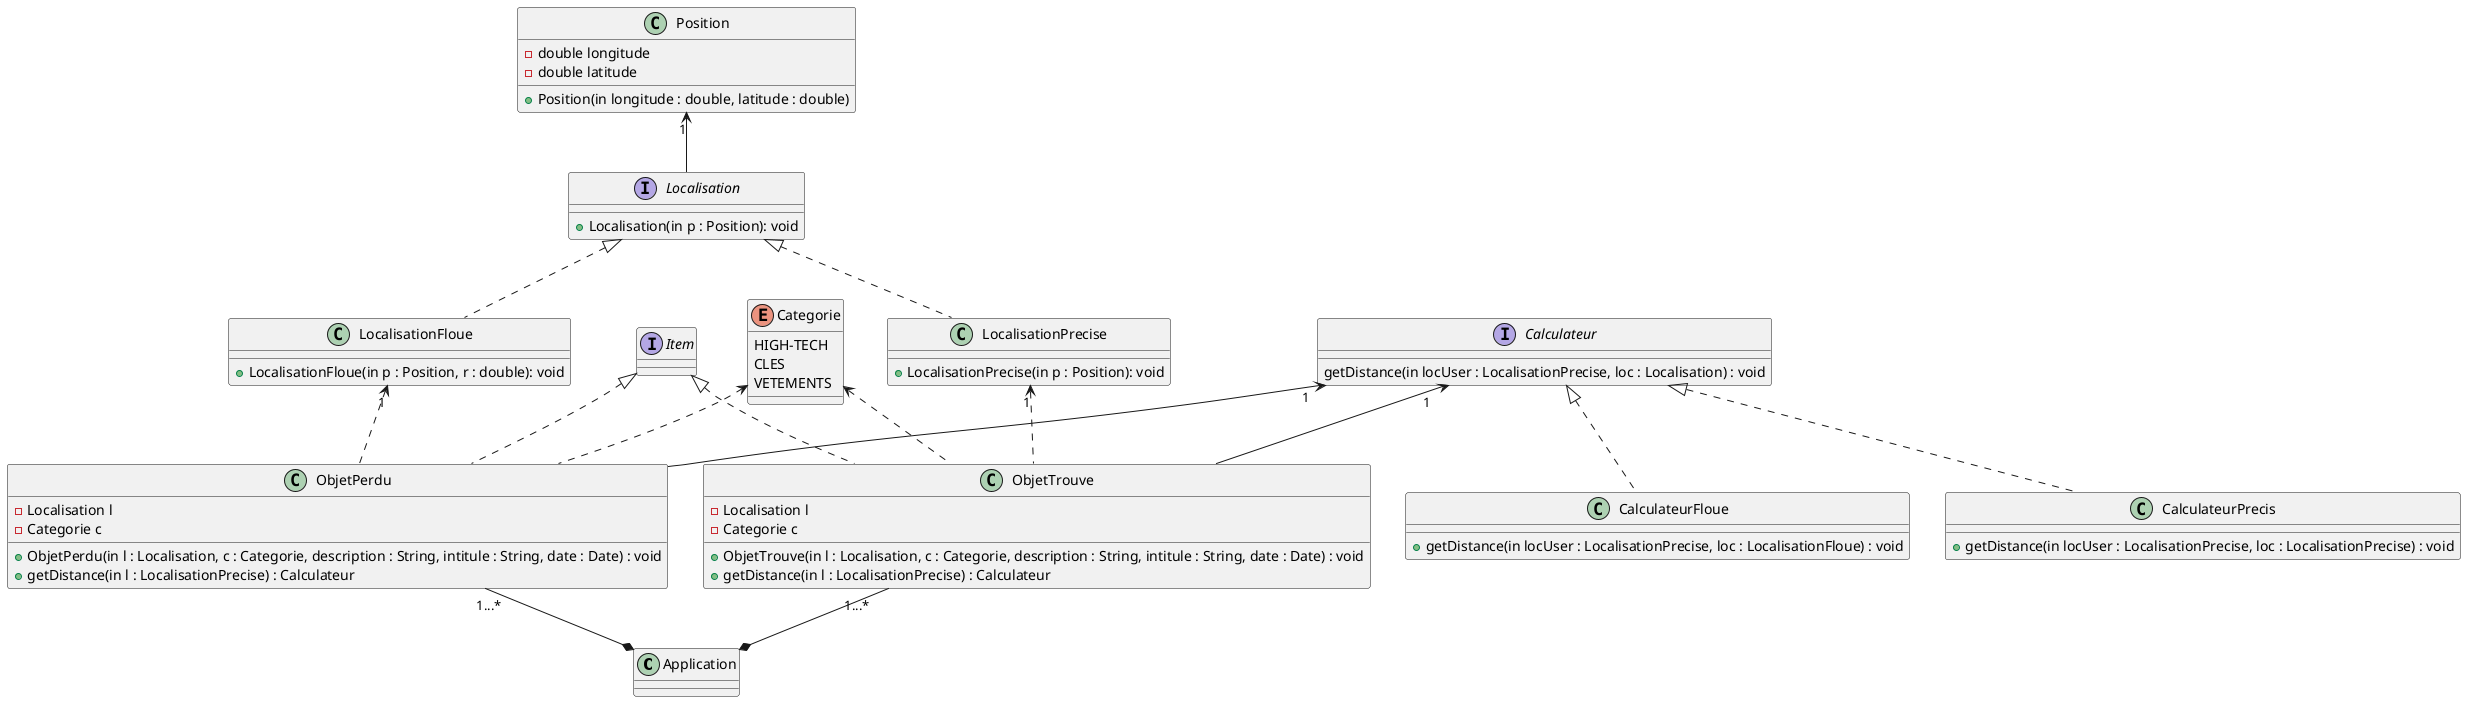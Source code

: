 @startuml
'https://plantuml.com/class-diagram

class Application
enum Categorie
{
    HIGH-TECH
    CLES
    VETEMENTS
}
interface Calculateur
{
    getDistance(in locUser : LocalisationPrecise, loc : Localisation) : void
}
class CalculateurFloue
{
    +getDistance(in locUser : LocalisationPrecise, loc : LocalisationFloue) : void
}
class CalculateurPrecis
{
    +getDistance(in locUser : LocalisationPrecise, loc : LocalisationPrecise) : void
}
interface Item
{
}
class ObjetTrouve
{
    -Localisation l
    -Categorie c
    +ObjetTrouve(in l : Localisation, c : Categorie, description : String, intitule : String, date : Date) : void
    +getDistance(in l : LocalisationPrecise) : Calculateur
}
class ObjetPerdu
{
    -Localisation l
    -Categorie c
    +ObjetPerdu(in l : Localisation, c : Categorie, description : String, intitule : String, date : Date) : void
    +getDistance(in l : LocalisationPrecise) : Calculateur
}
class Position
{
    - double longitude
    - double latitude
    + Position(in longitude : double, latitude : double)
}
interface Localisation
{
    +Localisation(in p : Position): void
}
class LocalisationPrecise
{
    +LocalisationPrecise(in p : Position): void
}
class LocalisationFloue
{
    +LocalisationFloue(in p : Position, r : double): void
}


ObjetTrouve "1...*" --* Application
ObjetPerdu "1...*" --* Application

Categorie <.. ObjetTrouve
Categorie <.. ObjetPerdu

Item <|.. ObjetPerdu
Item <|.. ObjetTrouve

Localisation <|.. LocalisationPrecise
Localisation <|.. LocalisationFloue

LocalisationPrecise "1" <.. ObjetTrouve
LocalisationFloue "1" <.. ObjetPerdu

Position "1" <-- Localisation

Calculateur "1" <-- ObjetTrouve
Calculateur "1" <-- ObjetPerdu

Calculateur <|.. CalculateurFloue
Calculateur <|.. CalculateurPrecis

@enduml